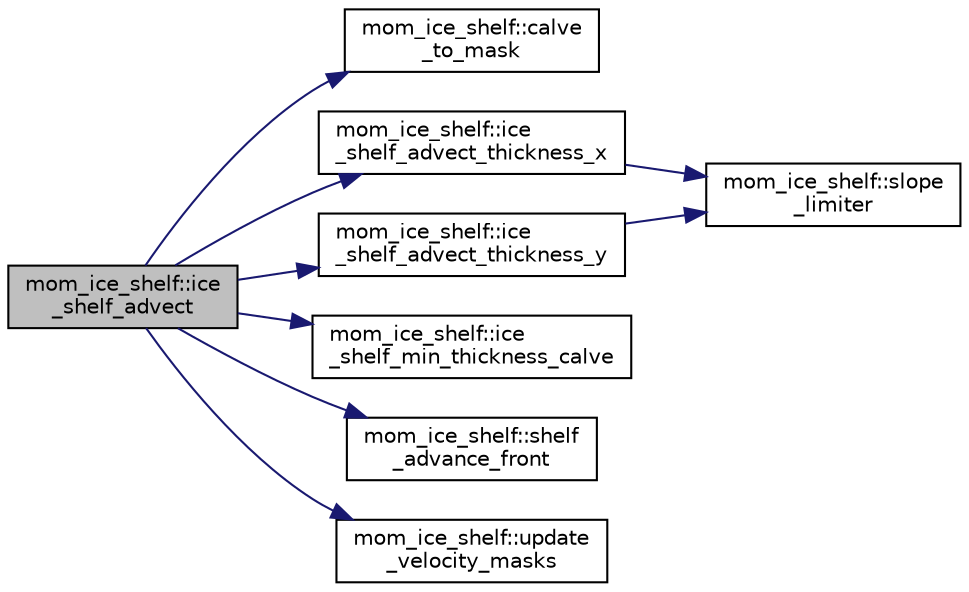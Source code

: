 digraph "mom_ice_shelf::ice_shelf_advect"
{
 // INTERACTIVE_SVG=YES
  edge [fontname="Helvetica",fontsize="10",labelfontname="Helvetica",labelfontsize="10"];
  node [fontname="Helvetica",fontsize="10",shape=record];
  rankdir="LR";
  Node121 [label="mom_ice_shelf::ice\l_shelf_advect",height=0.2,width=0.4,color="black", fillcolor="grey75", style="filled", fontcolor="black"];
  Node121 -> Node122 [color="midnightblue",fontsize="10",style="solid",fontname="Helvetica"];
  Node122 [label="mom_ice_shelf::calve\l_to_mask",height=0.2,width=0.4,color="black", fillcolor="white", style="filled",URL="$namespacemom__ice__shelf.html#ae577f1cfafb12ba9b009523fcf43cda7"];
  Node121 -> Node123 [color="midnightblue",fontsize="10",style="solid",fontname="Helvetica"];
  Node123 [label="mom_ice_shelf::ice\l_shelf_advect_thickness_x",height=0.2,width=0.4,color="black", fillcolor="white", style="filled",URL="$namespacemom__ice__shelf.html#a8bd6d78f530289dc90ffbdb0b80e7883"];
  Node123 -> Node124 [color="midnightblue",fontsize="10",style="solid",fontname="Helvetica"];
  Node124 [label="mom_ice_shelf::slope\l_limiter",height=0.2,width=0.4,color="black", fillcolor="white", style="filled",URL="$namespacemom__ice__shelf.html#ac30ce29228457ec8a19679f25960ef21",tooltip="used for flux limiting in advective subroutines Van Leer limiter (source: Wikipedia) ..."];
  Node121 -> Node125 [color="midnightblue",fontsize="10",style="solid",fontname="Helvetica"];
  Node125 [label="mom_ice_shelf::ice\l_shelf_advect_thickness_y",height=0.2,width=0.4,color="black", fillcolor="white", style="filled",URL="$namespacemom__ice__shelf.html#a0663fa04e4a2df8b6676a0c5364ac8ee"];
  Node125 -> Node124 [color="midnightblue",fontsize="10",style="solid",fontname="Helvetica"];
  Node121 -> Node126 [color="midnightblue",fontsize="10",style="solid",fontname="Helvetica"];
  Node126 [label="mom_ice_shelf::ice\l_shelf_min_thickness_calve",height=0.2,width=0.4,color="black", fillcolor="white", style="filled",URL="$namespacemom__ice__shelf.html#a850dc882bb94f5b3eacdfdbf25cb19b8",tooltip="Apply a very simple calving law using a minimum thickness rule. "];
  Node121 -> Node127 [color="midnightblue",fontsize="10",style="solid",fontname="Helvetica"];
  Node127 [label="mom_ice_shelf::shelf\l_advance_front",height=0.2,width=0.4,color="black", fillcolor="white", style="filled",URL="$namespacemom__ice__shelf.html#aafa24b7ba297a29d9897576939282815"];
  Node121 -> Node128 [color="midnightblue",fontsize="10",style="solid",fontname="Helvetica"];
  Node128 [label="mom_ice_shelf::update\l_velocity_masks",height=0.2,width=0.4,color="black", fillcolor="white", style="filled",URL="$namespacemom__ice__shelf.html#ae71447bb7b63b4313070abc27e0a7208"];
}
